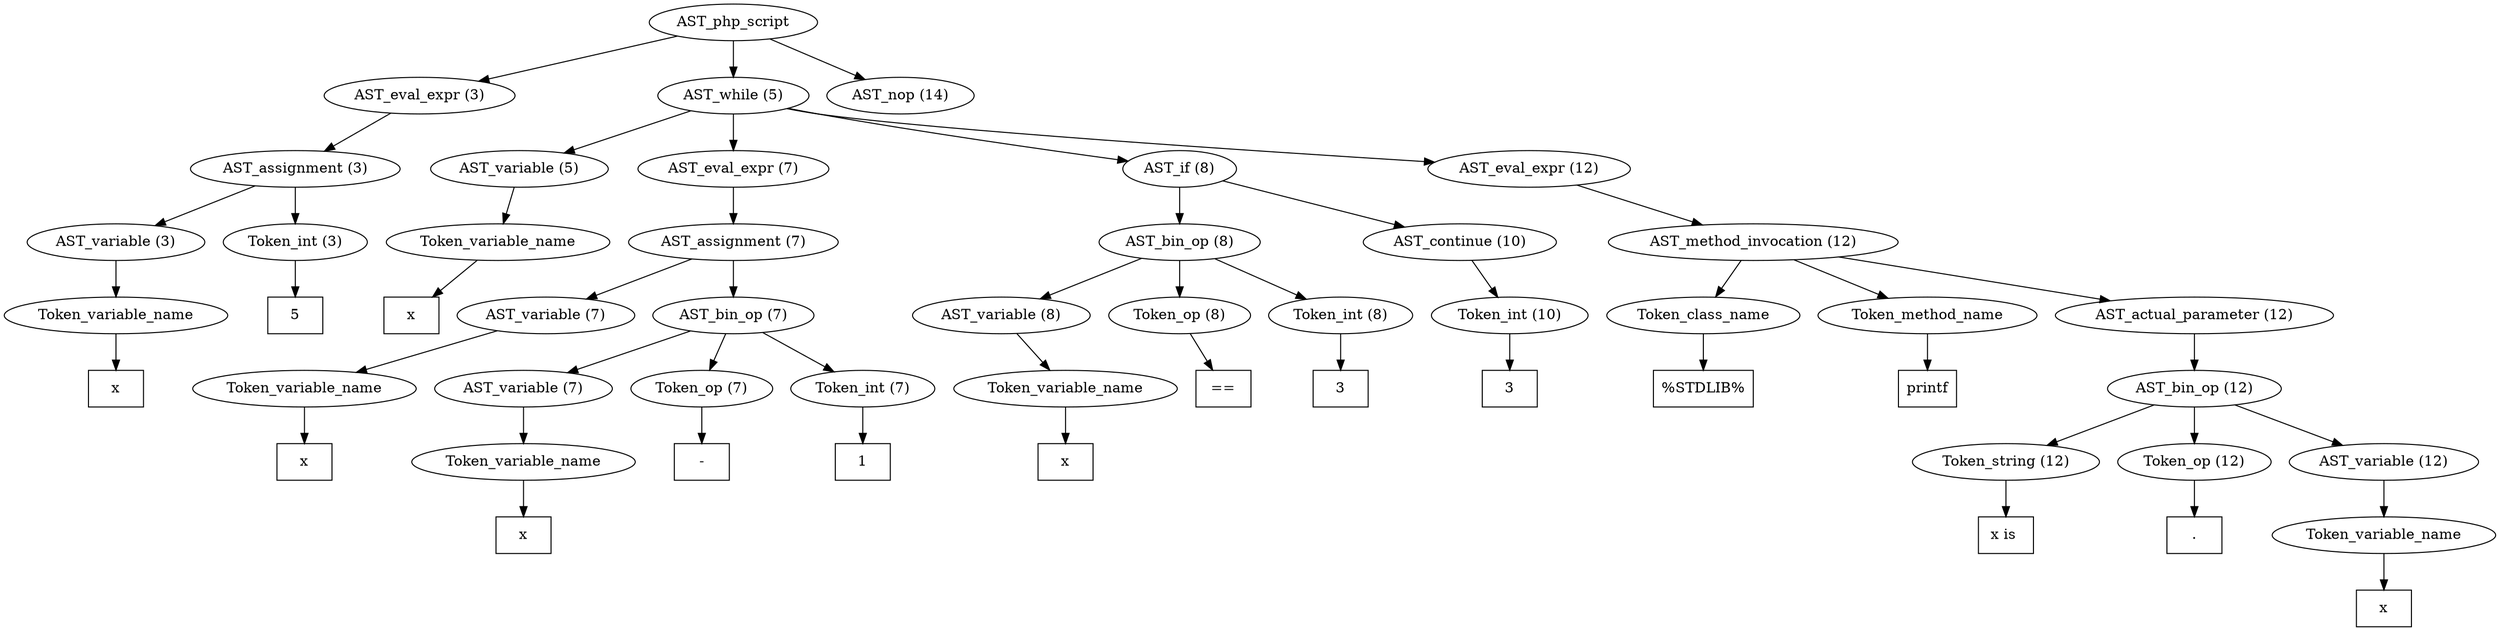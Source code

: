 /*
 * AST in dot format generated by phc -- the PHP compiler
 */

digraph AST {
node_0 [label="AST_php_script"];
node_1 [label="AST_eval_expr (3)"];
node_2 [label="AST_assignment (3)"];
node_3 [label="AST_variable (3)"];
node_4 [label="Token_variable_name"];
node_5 [label="x", shape=box]
node_4 -> node_5;
node_3 -> node_4;
node_6 [label="Token_int (3)"];
node_7 [label="5", shape=box]
node_6 -> node_7;
node_2 -> node_6;
node_2 -> node_3;
node_1 -> node_2;
node_8 [label="AST_while (5)"];
node_9 [label="AST_variable (5)"];
node_10 [label="Token_variable_name"];
node_11 [label="x", shape=box]
node_10 -> node_11;
node_9 -> node_10;
node_12 [label="AST_eval_expr (7)"];
node_13 [label="AST_assignment (7)"];
node_14 [label="AST_variable (7)"];
node_15 [label="Token_variable_name"];
node_16 [label="x", shape=box]
node_15 -> node_16;
node_14 -> node_15;
node_17 [label="AST_bin_op (7)"];
node_18 [label="AST_variable (7)"];
node_19 [label="Token_variable_name"];
node_20 [label="x", shape=box]
node_19 -> node_20;
node_18 -> node_19;
node_21 [label="Token_op (7)"];
node_22 [label="-", shape=box]
node_21 -> node_22;
node_23 [label="Token_int (7)"];
node_24 [label="1", shape=box]
node_23 -> node_24;
node_17 -> node_23;
node_17 -> node_21;
node_17 -> node_18;
node_13 -> node_17;
node_13 -> node_14;
node_12 -> node_13;
node_25 [label="AST_if (8)"];
node_26 [label="AST_bin_op (8)"];
node_27 [label="AST_variable (8)"];
node_28 [label="Token_variable_name"];
node_29 [label="x", shape=box]
node_28 -> node_29;
node_27 -> node_28;
node_30 [label="Token_op (8)"];
node_31 [label="==", shape=box]
node_30 -> node_31;
node_32 [label="Token_int (8)"];
node_33 [label="3", shape=box]
node_32 -> node_33;
node_26 -> node_32;
node_26 -> node_30;
node_26 -> node_27;
node_34 [label="AST_continue (10)"];
node_35 [label="Token_int (10)"];
node_36 [label="3", shape=box]
node_35 -> node_36;
node_34 -> node_35;
node_25 -> node_34;
node_25 -> node_26;
node_37 [label="AST_eval_expr (12)"];
node_38 [label="AST_method_invocation (12)"];
node_39 [label="Token_class_name"];
node_40 [label="%STDLIB%", shape=box]
node_39 -> node_40;
node_41 [label="Token_method_name"];
node_42 [label="printf", shape=box]
node_41 -> node_42;
node_43 [label="AST_actual_parameter (12)"];
node_44 [label="AST_bin_op (12)"];
node_45 [label="Token_string (12)"];
node_46 [label="x is ", shape=box]
node_45 -> node_46;
node_47 [label="Token_op (12)"];
node_48 [label=".", shape=box]
node_47 -> node_48;
node_49 [label="AST_variable (12)"];
node_50 [label="Token_variable_name"];
node_51 [label="x", shape=box]
node_50 -> node_51;
node_49 -> node_50;
node_44 -> node_49;
node_44 -> node_47;
node_44 -> node_45;
node_43 -> node_44;
node_38 -> node_43;
node_38 -> node_41;
node_38 -> node_39;
node_37 -> node_38;
node_8 -> node_37;
node_8 -> node_25;
node_8 -> node_12;
node_8 -> node_9;
node_52 [label="AST_nop (14)"];
node_0 -> node_52;
node_0 -> node_8;
node_0 -> node_1;
}
